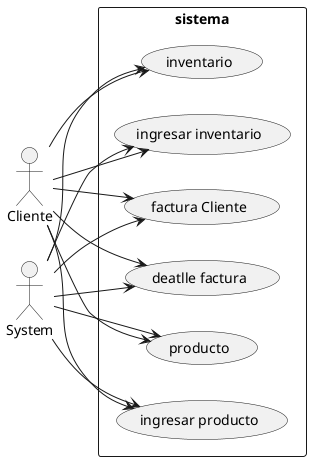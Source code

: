 @startuml
left to right direction
actor Cliente as clien


rectangle "sistema" {
    usecase "factura Cliente" as Facturacleinte
    usecase "deatlle factura" as Dettalefactura
    usecase "producto" as Producto
    usecase "ingresar producto" as Ingresarproducto
    usecase "inventario" as Inventario
    usecase "ingresar inventario" as Ingresarinventario
    
}

clien --> Facturacleinte
clien --> Dettalefactura
clien --> Producto
clien --> Ingresarproducto
clien --> Inventario
clien --> Ingresarinventario

System --> Facturacleinte
System --> Dettalefactura
System --> Producto
System --> Ingresarproducto
System --> Inventario
System --> Ingresarinventario




@enduml